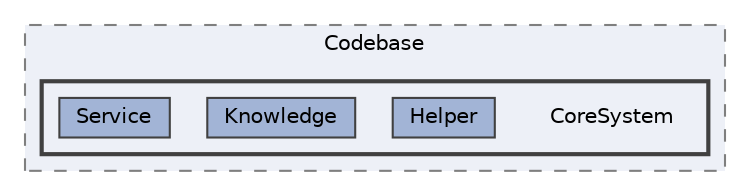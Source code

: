 digraph "C:/Users/むずでょ/Documents/Unity Projects/RMU-1-00-00-Research/Assets/RPGMaker/Codebase/CoreSystem"
{
 // LATEX_PDF_SIZE
  bgcolor="transparent";
  edge [fontname=Helvetica,fontsize=10,labelfontname=Helvetica,labelfontsize=10];
  node [fontname=Helvetica,fontsize=10,shape=box,height=0.2,width=0.4];
  compound=true
  subgraph clusterdir_e4eaad1086fa9efbeccbdd4863071d25 {
    graph [ bgcolor="#edf0f7", pencolor="grey50", label="Codebase", fontname=Helvetica,fontsize=10 style="filled,dashed", URL="dir_e4eaad1086fa9efbeccbdd4863071d25.html",tooltip=""]
  subgraph clusterdir_d932a4bffd710fdefbf986dfb75b96b6 {
    graph [ bgcolor="#edf0f7", pencolor="grey25", label="", fontname=Helvetica,fontsize=10 style="filled,bold", URL="dir_d932a4bffd710fdefbf986dfb75b96b6.html",tooltip=""]
    dir_d932a4bffd710fdefbf986dfb75b96b6 [shape=plaintext, label="CoreSystem"];
  dir_eb609f64480eebf1cf2b58679202c625 [label="Helper", fillcolor="#a2b4d6", color="grey25", style="filled", URL="dir_eb609f64480eebf1cf2b58679202c625.html",tooltip=""];
  dir_379cb0c8d890ba9eedff102cfc790550 [label="Knowledge", fillcolor="#a2b4d6", color="grey25", style="filled", URL="dir_379cb0c8d890ba9eedff102cfc790550.html",tooltip=""];
  dir_f6370be67d47f167b845e3b3585bdc26 [label="Service", fillcolor="#a2b4d6", color="grey25", style="filled", URL="dir_f6370be67d47f167b845e3b3585bdc26.html",tooltip=""];
  }
  }
}
